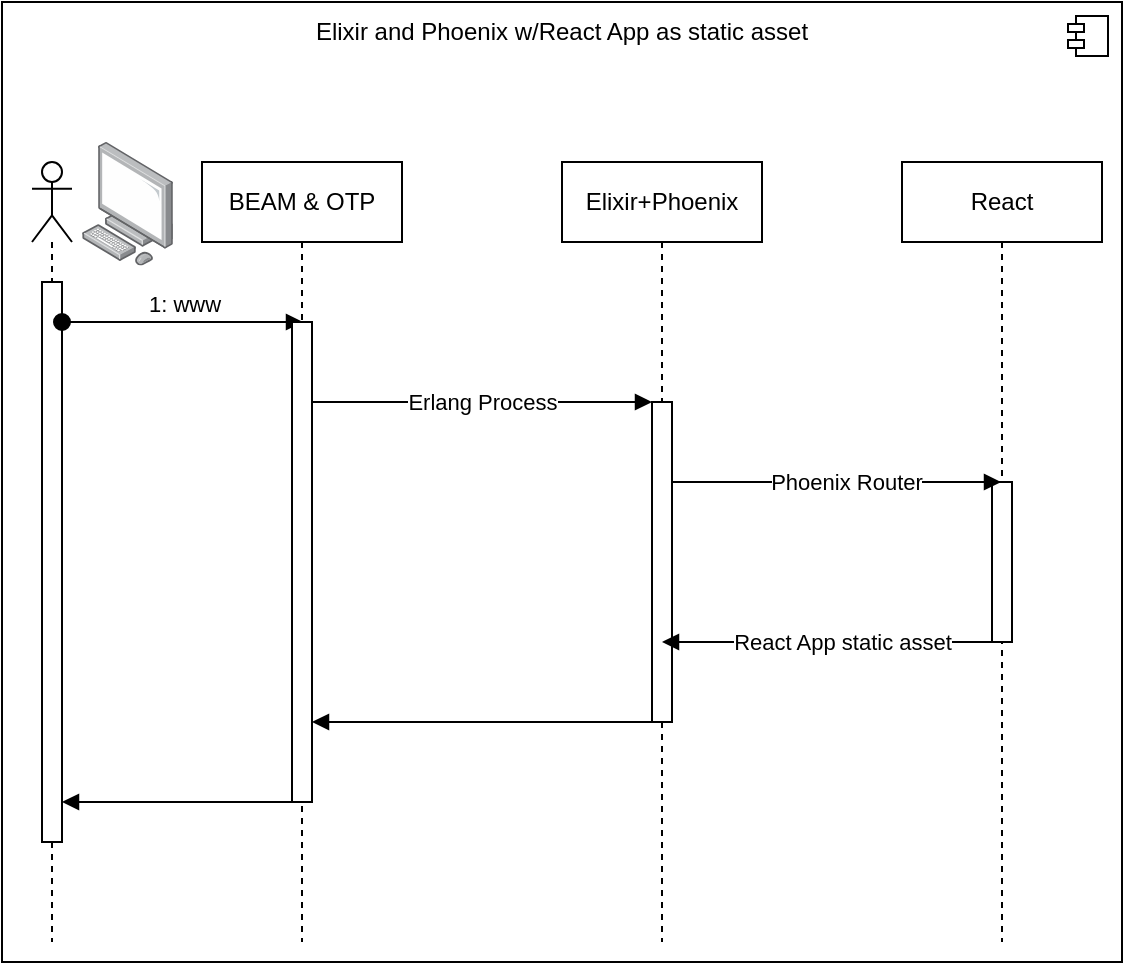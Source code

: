 <mxfile version="23.0.2" type="device">
  <diagram name="Page-1" id="2YBvvXClWsGukQMizWep">
    <mxGraphModel dx="620" dy="824" grid="1" gridSize="10" guides="1" tooltips="1" connect="1" arrows="1" fold="1" page="1" pageScale="1" pageWidth="850" pageHeight="1100" math="0" shadow="0">
      <root>
        <mxCell id="0" />
        <mxCell id="1" parent="0" />
        <mxCell id="4ISoFyXsKZDgx4ZwoOnV-24" value="" style="html=1;dropTarget=0;whiteSpace=wrap;align=center;" vertex="1" parent="1">
          <mxGeometry x="80" y="120" width="560" height="480" as="geometry" />
        </mxCell>
        <mxCell id="4ISoFyXsKZDgx4ZwoOnV-25" value="" style="shape=module;jettyWidth=8;jettyHeight=4;" vertex="1" parent="4ISoFyXsKZDgx4ZwoOnV-24">
          <mxGeometry x="1" width="20" height="20" relative="1" as="geometry">
            <mxPoint x="-27" y="7" as="offset" />
          </mxGeometry>
        </mxCell>
        <mxCell id="aM9ryv3xv72pqoxQDRHE-5" value="Elixir+Phoenix" style="shape=umlLifeline;perimeter=lifelinePerimeter;whiteSpace=wrap;html=1;container=0;dropTarget=0;collapsible=0;recursiveResize=0;outlineConnect=0;portConstraint=eastwest;newEdgeStyle={&quot;edgeStyle&quot;:&quot;elbowEdgeStyle&quot;,&quot;elbow&quot;:&quot;vertical&quot;,&quot;curved&quot;:0,&quot;rounded&quot;:0};" parent="1" vertex="1">
          <mxGeometry x="360" y="200" width="100" height="390" as="geometry" />
        </mxCell>
        <mxCell id="aM9ryv3xv72pqoxQDRHE-6" value="" style="html=1;points=[];perimeter=orthogonalPerimeter;outlineConnect=0;targetShapes=umlLifeline;portConstraint=eastwest;newEdgeStyle={&quot;edgeStyle&quot;:&quot;elbowEdgeStyle&quot;,&quot;elbow&quot;:&quot;vertical&quot;,&quot;curved&quot;:0,&quot;rounded&quot;:0};" parent="aM9ryv3xv72pqoxQDRHE-5" vertex="1">
          <mxGeometry x="45" y="120" width="10" height="160" as="geometry" />
        </mxCell>
        <mxCell id="aM9ryv3xv72pqoxQDRHE-7" value="" style="html=1;verticalAlign=bottom;endArrow=block;edgeStyle=elbowEdgeStyle;elbow=horizontal;curved=0;rounded=0;" parent="1" source="aM9ryv3xv72pqoxQDRHE-2" target="aM9ryv3xv72pqoxQDRHE-6" edge="1">
          <mxGeometry relative="1" as="geometry">
            <mxPoint x="335" y="300" as="sourcePoint" />
            <Array as="points">
              <mxPoint x="270" y="320" />
              <mxPoint x="320" y="290" />
            </Array>
          </mxGeometry>
        </mxCell>
        <mxCell id="4ISoFyXsKZDgx4ZwoOnV-14" value="Erlang Process" style="edgeLabel;html=1;align=center;verticalAlign=middle;resizable=0;points=[];" vertex="1" connectable="0" parent="aM9ryv3xv72pqoxQDRHE-7">
          <mxGeometry x="-0.224" y="1" relative="1" as="geometry">
            <mxPoint x="19" y="1" as="offset" />
          </mxGeometry>
        </mxCell>
        <mxCell id="4ISoFyXsKZDgx4ZwoOnV-1" value="React" style="shape=umlLifeline;perimeter=lifelinePerimeter;whiteSpace=wrap;html=1;container=0;dropTarget=0;collapsible=0;recursiveResize=0;outlineConnect=0;portConstraint=eastwest;newEdgeStyle={&quot;edgeStyle&quot;:&quot;elbowEdgeStyle&quot;,&quot;elbow&quot;:&quot;vertical&quot;,&quot;curved&quot;:0,&quot;rounded&quot;:0};" vertex="1" parent="1">
          <mxGeometry x="530" y="200" width="100" height="390" as="geometry" />
        </mxCell>
        <mxCell id="4ISoFyXsKZDgx4ZwoOnV-2" value="" style="html=1;points=[];perimeter=orthogonalPerimeter;outlineConnect=0;targetShapes=umlLifeline;portConstraint=eastwest;newEdgeStyle={&quot;edgeStyle&quot;:&quot;elbowEdgeStyle&quot;,&quot;elbow&quot;:&quot;vertical&quot;,&quot;curved&quot;:0,&quot;rounded&quot;:0};" vertex="1" parent="4ISoFyXsKZDgx4ZwoOnV-1">
          <mxGeometry x="45" y="160" width="10" height="80" as="geometry" />
        </mxCell>
        <mxCell id="4ISoFyXsKZDgx4ZwoOnV-10" value="" style="shape=umlLifeline;perimeter=lifelinePerimeter;whiteSpace=wrap;html=1;container=1;dropTarget=0;collapsible=0;recursiveResize=0;outlineConnect=0;portConstraint=eastwest;newEdgeStyle={&quot;curved&quot;:0,&quot;rounded&quot;:0};participant=umlActor;" vertex="1" parent="1">
          <mxGeometry x="95" y="200" width="20" height="390" as="geometry" />
        </mxCell>
        <mxCell id="4ISoFyXsKZDgx4ZwoOnV-9" value="" style="html=1;points=[[0,0,0,0,5],[0,1,0,0,-5],[1,0,0,0,5],[1,1,0,0,-5]];perimeter=orthogonalPerimeter;outlineConnect=0;targetShapes=umlLifeline;portConstraint=eastwest;newEdgeStyle={&quot;curved&quot;:0,&quot;rounded&quot;:0};" vertex="1" parent="1">
          <mxGeometry x="100" y="260" width="10" height="280" as="geometry" />
        </mxCell>
        <mxCell id="aM9ryv3xv72pqoxQDRHE-3" value="1: www" style="html=1;verticalAlign=bottom;startArrow=oval;endArrow=block;startSize=8;edgeStyle=elbowEdgeStyle;elbow=horizontal;curved=0;rounded=0;" parent="1" edge="1">
          <mxGeometry relative="1" as="geometry">
            <mxPoint x="110" y="280" as="sourcePoint" />
            <mxPoint x="230.5" y="280" as="targetPoint" />
          </mxGeometry>
        </mxCell>
        <mxCell id="4ISoFyXsKZDgx4ZwoOnV-11" value="" style="html=1;verticalAlign=bottom;endArrow=block;edgeStyle=elbowEdgeStyle;elbow=vertical;curved=0;rounded=0;" edge="1" parent="1" target="4ISoFyXsKZDgx4ZwoOnV-1">
          <mxGeometry relative="1" as="geometry">
            <mxPoint x="415" y="360" as="sourcePoint" />
            <Array as="points">
              <mxPoint x="500" y="360" />
            </Array>
            <mxPoint x="550" y="360" as="targetPoint" />
          </mxGeometry>
        </mxCell>
        <mxCell id="4ISoFyXsKZDgx4ZwoOnV-15" value="Phoenix Router" style="edgeLabel;html=1;align=center;verticalAlign=middle;resizable=0;points=[];" vertex="1" connectable="0" parent="4ISoFyXsKZDgx4ZwoOnV-11">
          <mxGeometry x="-0.1" y="-1" relative="1" as="geometry">
            <mxPoint x="13" y="-1" as="offset" />
          </mxGeometry>
        </mxCell>
        <mxCell id="4ISoFyXsKZDgx4ZwoOnV-12" value="" style="html=1;verticalAlign=bottom;endArrow=block;edgeStyle=elbowEdgeStyle;elbow=vertical;curved=0;rounded=0;" edge="1" parent="1" source="4ISoFyXsKZDgx4ZwoOnV-1" target="aM9ryv3xv72pqoxQDRHE-5">
          <mxGeometry relative="1" as="geometry">
            <mxPoint x="560" y="440" as="sourcePoint" />
            <Array as="points">
              <mxPoint x="475" y="440" />
            </Array>
            <mxPoint x="440" y="440" as="targetPoint" />
          </mxGeometry>
        </mxCell>
        <mxCell id="4ISoFyXsKZDgx4ZwoOnV-20" value="React App static asset" style="edgeLabel;html=1;align=center;verticalAlign=middle;resizable=0;points=[];" vertex="1" connectable="0" parent="4ISoFyXsKZDgx4ZwoOnV-12">
          <mxGeometry x="0.235" y="-3" relative="1" as="geometry">
            <mxPoint x="25" y="3" as="offset" />
          </mxGeometry>
        </mxCell>
        <mxCell id="4ISoFyXsKZDgx4ZwoOnV-19" value="" style="group" vertex="1" connectable="0" parent="1">
          <mxGeometry x="180" y="200" width="100" height="390" as="geometry" />
        </mxCell>
        <mxCell id="aM9ryv3xv72pqoxQDRHE-1" value="BEAM &amp;amp; OTP" style="shape=umlLifeline;perimeter=lifelinePerimeter;whiteSpace=wrap;html=1;container=0;dropTarget=0;collapsible=0;recursiveResize=0;outlineConnect=0;portConstraint=eastwest;newEdgeStyle={&quot;edgeStyle&quot;:&quot;elbowEdgeStyle&quot;,&quot;elbow&quot;:&quot;vertical&quot;,&quot;curved&quot;:0,&quot;rounded&quot;:0};" parent="4ISoFyXsKZDgx4ZwoOnV-19" vertex="1">
          <mxGeometry width="100" height="390" as="geometry" />
        </mxCell>
        <mxCell id="aM9ryv3xv72pqoxQDRHE-2" value="" style="html=1;points=[];perimeter=orthogonalPerimeter;outlineConnect=0;targetShapes=umlLifeline;portConstraint=eastwest;newEdgeStyle={&quot;edgeStyle&quot;:&quot;elbowEdgeStyle&quot;,&quot;elbow&quot;:&quot;vertical&quot;,&quot;curved&quot;:0,&quot;rounded&quot;:0};" parent="4ISoFyXsKZDgx4ZwoOnV-19" vertex="1">
          <mxGeometry x="45" y="80" width="10" height="240" as="geometry" />
        </mxCell>
        <mxCell id="4ISoFyXsKZDgx4ZwoOnV-13" value="" style="html=1;verticalAlign=bottom;endArrow=block;edgeStyle=elbowEdgeStyle;elbow=vertical;curved=0;rounded=0;" edge="1" parent="1" source="aM9ryv3xv72pqoxQDRHE-6" target="aM9ryv3xv72pqoxQDRHE-2">
          <mxGeometry relative="1" as="geometry">
            <mxPoint x="394.5" y="480" as="sourcePoint" />
            <Array as="points">
              <mxPoint x="310" y="480" />
            </Array>
            <mxPoint x="310" y="480" as="targetPoint" />
          </mxGeometry>
        </mxCell>
        <mxCell id="4ISoFyXsKZDgx4ZwoOnV-21" value="" style="html=1;verticalAlign=bottom;endArrow=block;edgeStyle=elbowEdgeStyle;elbow=vertical;curved=0;rounded=0;" edge="1" parent="1" source="aM9ryv3xv72pqoxQDRHE-1" target="4ISoFyXsKZDgx4ZwoOnV-9">
          <mxGeometry relative="1" as="geometry">
            <mxPoint x="210" y="520" as="sourcePoint" />
            <Array as="points">
              <mxPoint x="170" y="520" />
            </Array>
            <mxPoint x="140" y="520" as="targetPoint" />
          </mxGeometry>
        </mxCell>
        <mxCell id="4ISoFyXsKZDgx4ZwoOnV-23" value="" style="image;points=[];aspect=fixed;html=1;align=center;shadow=0;dashed=0;image=img/lib/allied_telesis/computer_and_terminals/Personal_Computer.svg;" vertex="1" parent="1">
          <mxGeometry x="120" y="190" width="45.6" height="61.8" as="geometry" />
        </mxCell>
        <mxCell id="4ISoFyXsKZDgx4ZwoOnV-26" value="Elixir and Phoenix w/React App as static asset" style="text;html=1;strokeColor=none;fillColor=none;align=center;verticalAlign=middle;whiteSpace=wrap;rounded=0;" vertex="1" parent="1">
          <mxGeometry x="120" y="120" width="480" height="30" as="geometry" />
        </mxCell>
      </root>
    </mxGraphModel>
  </diagram>
</mxfile>
